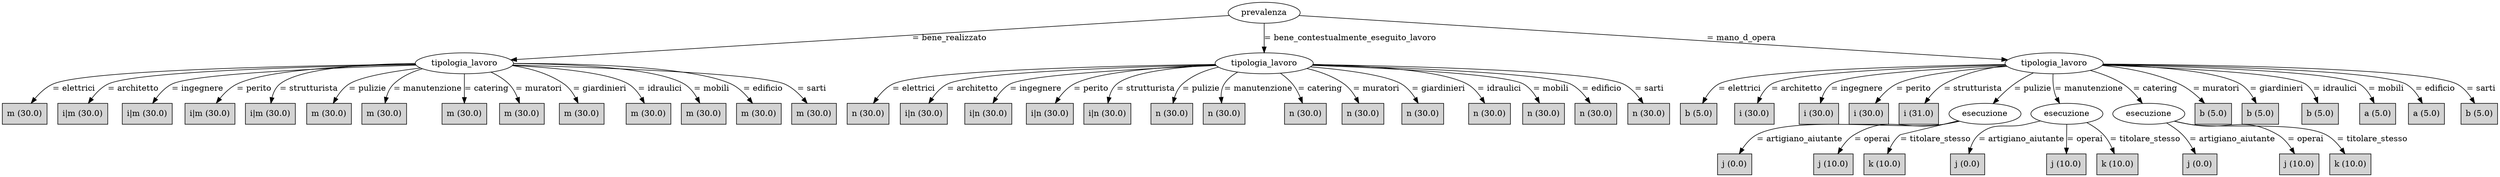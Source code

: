digraph J48Tree {
N0 [label="prevalenza" ]
N0->N1 [label="= bene_realizzato"]
N1 [label="tipologia_lavoro" ]
N1->N2 [label="= elettrici"]
N2 [label="m (30.0)" shape=box style=filled ]
N1->N3 [label="= architetto"]
N3 [label="i|m (30.0)" shape=box style=filled ]
N1->N4 [label="= ingegnere"]
N4 [label="i|m (30.0)" shape=box style=filled ]
N1->N5 [label="= perito"]
N5 [label="i|m (30.0)" shape=box style=filled ]
N1->N6 [label="= strutturista"]
N6 [label="i|m (30.0)" shape=box style=filled ]
N1->N7 [label="= pulizie"]
N7 [label="m (30.0)" shape=box style=filled ]
N1->N8 [label="= manutenzione"]
N8 [label="m (30.0)" shape=box style=filled ]
N1->N9 [label="= catering"]
N9 [label="m (30.0)" shape=box style=filled ]
N1->N10 [label="= muratori"]
N10 [label="m (30.0)" shape=box style=filled ]
N1->N11 [label="= giardinieri"]
N11 [label="m (30.0)" shape=box style=filled ]
N1->N12 [label="= idraulici"]
N12 [label="m (30.0)" shape=box style=filled ]
N1->N13 [label="= mobili"]
N13 [label="m (30.0)" shape=box style=filled ]
N1->N14 [label="= edificio"]
N14 [label="m (30.0)" shape=box style=filled ]
N1->N15 [label="= sarti"]
N15 [label="m (30.0)" shape=box style=filled ]
N0->N16 [label="= bene_contestualmente_eseguito_lavoro"]
N16 [label="tipologia_lavoro" ]
N16->N17 [label="= elettrici"]
N17 [label="n (30.0)" shape=box style=filled ]
N16->N18 [label="= architetto"]
N18 [label="i|n (30.0)" shape=box style=filled ]
N16->N19 [label="= ingegnere"]
N19 [label="i|n (30.0)" shape=box style=filled ]
N16->N20 [label="= perito"]
N20 [label="i|n (30.0)" shape=box style=filled ]
N16->N21 [label="= strutturista"]
N21 [label="i|n (30.0)" shape=box style=filled ]
N16->N22 [label="= pulizie"]
N22 [label="n (30.0)" shape=box style=filled ]
N16->N23 [label="= manutenzione"]
N23 [label="n (30.0)" shape=box style=filled ]
N16->N24 [label="= catering"]
N24 [label="n (30.0)" shape=box style=filled ]
N16->N25 [label="= muratori"]
N25 [label="n (30.0)" shape=box style=filled ]
N16->N26 [label="= giardinieri"]
N26 [label="n (30.0)" shape=box style=filled ]
N16->N27 [label="= idraulici"]
N27 [label="n (30.0)" shape=box style=filled ]
N16->N28 [label="= mobili"]
N28 [label="n (30.0)" shape=box style=filled ]
N16->N29 [label="= edificio"]
N29 [label="n (30.0)" shape=box style=filled ]
N16->N30 [label="= sarti"]
N30 [label="n (30.0)" shape=box style=filled ]
N0->N31 [label="= mano_d_opera"]
N31 [label="tipologia_lavoro" ]
N31->N32 [label="= elettrici"]
N32 [label="b (5.0)" shape=box style=filled ]
N31->N33 [label="= architetto"]
N33 [label="i (30.0)" shape=box style=filled ]
N31->N34 [label="= ingegnere"]
N34 [label="i (30.0)" shape=box style=filled ]
N31->N35 [label="= perito"]
N35 [label="i (30.0)" shape=box style=filled ]
N31->N36 [label="= strutturista"]
N36 [label="i (31.0)" shape=box style=filled ]
N31->N37 [label="= pulizie"]
N37 [label="esecuzione" ]
N37->N38 [label="= artigiano_aiutante"]
N38 [label="j (0.0)" shape=box style=filled ]
N37->N39 [label="= operai"]
N39 [label="j (10.0)" shape=box style=filled ]
N37->N40 [label="= titolare_stesso"]
N40 [label="k (10.0)" shape=box style=filled ]
N31->N41 [label="= manutenzione"]
N41 [label="esecuzione" ]
N41->N42 [label="= artigiano_aiutante"]
N42 [label="j (0.0)" shape=box style=filled ]
N41->N43 [label="= operai"]
N43 [label="j (10.0)" shape=box style=filled ]
N41->N44 [label="= titolare_stesso"]
N44 [label="k (10.0)" shape=box style=filled ]
N31->N45 [label="= catering"]
N45 [label="esecuzione" ]
N45->N46 [label="= artigiano_aiutante"]
N46 [label="j (0.0)" shape=box style=filled ]
N45->N47 [label="= operai"]
N47 [label="j (10.0)" shape=box style=filled ]
N45->N48 [label="= titolare_stesso"]
N48 [label="k (10.0)" shape=box style=filled ]
N31->N49 [label="= muratori"]
N49 [label="b (5.0)" shape=box style=filled ]
N31->N50 [label="= giardinieri"]
N50 [label="b (5.0)" shape=box style=filled ]
N31->N51 [label="= idraulici"]
N51 [label="b (5.0)" shape=box style=filled ]
N31->N52 [label="= mobili"]
N52 [label="a (5.0)" shape=box style=filled ]
N31->N53 [label="= edificio"]
N53 [label="a (5.0)" shape=box style=filled ]
N31->N54 [label="= sarti"]
N54 [label="b (5.0)" shape=box style=filled ]
}
